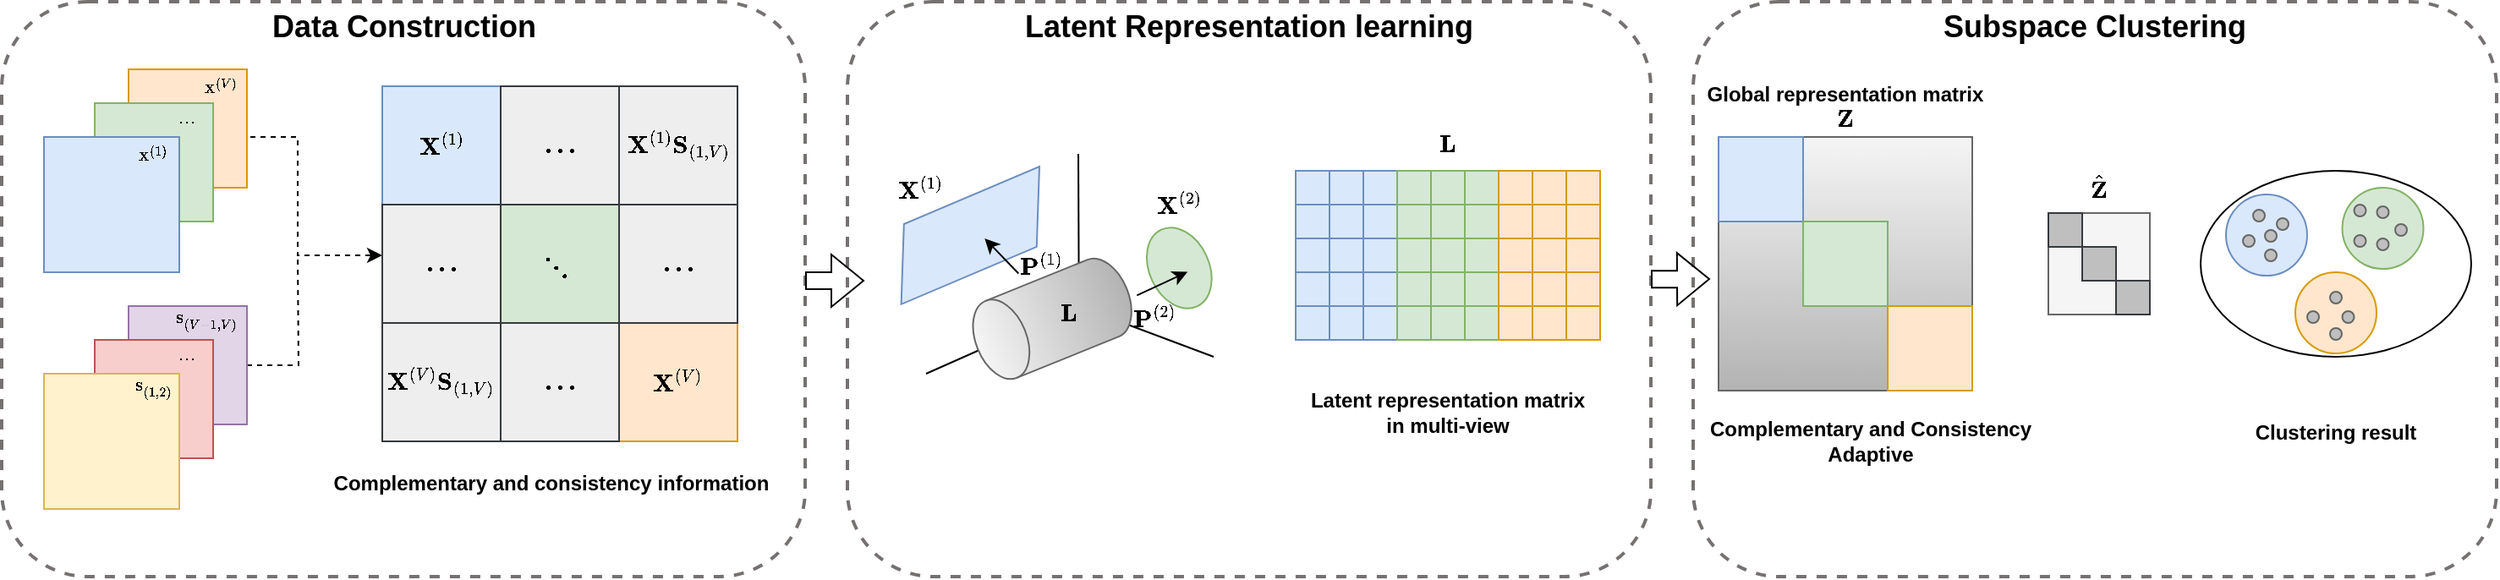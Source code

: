 <mxfile version="21.6.3" type="github">
  <diagram name="Page-1" id="2YBvvXClWsGukQMizWep">
    <mxGraphModel dx="1639" dy="985" grid="1" gridSize="10" guides="1" tooltips="1" connect="1" arrows="1" fold="1" page="1" pageScale="1" pageWidth="1654" pageHeight="1169" math="1" shadow="0">
      <root>
        <mxCell id="0" />
        <mxCell id="1" parent="0" />
        <mxCell id="ysqjjSb5tepzdiBI0oHy-163" value="" style="rounded=1;whiteSpace=wrap;html=1;fillColor=none;dashed=1;strokeColor=#767171;strokeWidth=2;" vertex="1" parent="1">
          <mxGeometry x="1015" y="50" width="475" height="340" as="geometry" />
        </mxCell>
        <mxCell id="ysqjjSb5tepzdiBI0oHy-164" value="" style="whiteSpace=wrap;html=1;aspect=fixed;fillColor=#f5f5f5;gradientColor=#b3b3b3;strokeColor=#666666;" vertex="1" parent="1">
          <mxGeometry x="1030" y="130" width="150" height="150" as="geometry" />
        </mxCell>
        <mxCell id="ysqjjSb5tepzdiBI0oHy-145" value="" style="rounded=1;whiteSpace=wrap;html=1;fillColor=none;dashed=1;strokeColor=#767171;strokeWidth=2;" vertex="1" parent="1">
          <mxGeometry x="515" y="50" width="475" height="340" as="geometry" />
        </mxCell>
        <mxCell id="ysqjjSb5tepzdiBI0oHy-98" value="" style="rounded=0;whiteSpace=wrap;html=1;" vertex="1" parent="1">
          <mxGeometry x="780" y="150" width="180" height="100" as="geometry" />
        </mxCell>
        <mxCell id="ysqjjSb5tepzdiBI0oHy-70" value="" style="rounded=1;whiteSpace=wrap;html=1;fillColor=none;dashed=1;strokeColor=#767171;strokeWidth=2;" vertex="1" parent="1">
          <mxGeometry x="15" y="50" width="475" height="340" as="geometry" />
        </mxCell>
        <mxCell id="ysqjjSb5tepzdiBI0oHy-49" value="" style="rounded=0;whiteSpace=wrap;html=1;" vertex="1" parent="1">
          <mxGeometry x="240" y="100" width="210" height="210" as="geometry" />
        </mxCell>
        <mxCell id="ysqjjSb5tepzdiBI0oHy-73" value="" style="edgeStyle=orthogonalEdgeStyle;rounded=0;orthogonalLoop=1;jettySize=auto;html=1;dashed=1;" edge="1" parent="1">
          <mxGeometry relative="1" as="geometry">
            <mxPoint x="150" y="130.0" as="sourcePoint" />
            <mxPoint x="240" y="200" as="targetPoint" />
            <Array as="points">
              <mxPoint x="190" y="130" />
              <mxPoint x="190" y="200" />
            </Array>
          </mxGeometry>
        </mxCell>
        <mxCell id="ysqjjSb5tepzdiBI0oHy-38" value="" style="rounded=0;whiteSpace=wrap;html=1;fillColor=#ffe6cc;strokeColor=#d79b00;" vertex="1" parent="1">
          <mxGeometry x="90" y="90" width="70" height="70" as="geometry" />
        </mxCell>
        <mxCell id="ysqjjSb5tepzdiBI0oHy-37" value="" style="rounded=0;whiteSpace=wrap;html=1;fillColor=#d5e8d4;strokeColor=#82b366;" vertex="1" parent="1">
          <mxGeometry x="70" y="110" width="70" height="70" as="geometry" />
        </mxCell>
        <mxCell id="ysqjjSb5tepzdiBI0oHy-35" value="" style="rounded=0;whiteSpace=wrap;html=1;fontSize=11;verticalAlign=top;align=right;fillColor=#dae8fc;strokeColor=#6c8ebf;" vertex="1" parent="1">
          <mxGeometry x="40" y="130" width="80" height="80" as="geometry" />
        </mxCell>
        <mxCell id="ysqjjSb5tepzdiBI0oHy-39" value="&lt;font style=&quot;font-size: 6px;&quot;&gt;$$\mathbf{X}^{(V)}$$&lt;/font&gt;" style="text;html=1;strokeColor=none;fillColor=none;align=center;verticalAlign=middle;whiteSpace=wrap;rounded=0;fontSize=9;" vertex="1" parent="1">
          <mxGeometry x="135" y="90" width="20" height="20" as="geometry" />
        </mxCell>
        <mxCell id="ysqjjSb5tepzdiBI0oHy-40" value="&lt;font style=&quot;font-size: 6px;&quot;&gt;$$\mathbf{...}$$&lt;/font&gt;" style="text;html=1;strokeColor=none;fillColor=none;align=center;verticalAlign=middle;whiteSpace=wrap;rounded=0;fontSize=9;" vertex="1" parent="1">
          <mxGeometry x="115" y="110" width="20" height="20" as="geometry" />
        </mxCell>
        <mxCell id="ysqjjSb5tepzdiBI0oHy-41" value="&lt;font style=&quot;font-size: 6px;&quot;&gt;$$\mathbf{X}^{(1)}$$&lt;/font&gt;" style="text;html=1;strokeColor=none;fillColor=none;align=center;verticalAlign=middle;whiteSpace=wrap;rounded=0;fontSize=9;" vertex="1" parent="1">
          <mxGeometry x="95" y="130" width="20" height="20" as="geometry" />
        </mxCell>
        <mxCell id="ysqjjSb5tepzdiBI0oHy-75" style="edgeStyle=orthogonalEdgeStyle;rounded=0;orthogonalLoop=1;jettySize=auto;html=1;dashed=1;endArrow=none;endFill=0;" edge="1" parent="1" source="ysqjjSb5tepzdiBI0oHy-43">
          <mxGeometry relative="1" as="geometry">
            <mxPoint x="190" y="200.0" as="targetPoint" />
          </mxGeometry>
        </mxCell>
        <mxCell id="ysqjjSb5tepzdiBI0oHy-43" value="" style="rounded=0;whiteSpace=wrap;html=1;fillColor=#e1d5e7;strokeColor=#9673a6;" vertex="1" parent="1">
          <mxGeometry x="90" y="230" width="70" height="70" as="geometry" />
        </mxCell>
        <mxCell id="ysqjjSb5tepzdiBI0oHy-44" value="" style="rounded=0;whiteSpace=wrap;html=1;fillColor=#f8cecc;strokeColor=#b85450;" vertex="1" parent="1">
          <mxGeometry x="70" y="250" width="70" height="70" as="geometry" />
        </mxCell>
        <mxCell id="ysqjjSb5tepzdiBI0oHy-45" value="" style="rounded=0;whiteSpace=wrap;html=1;fontSize=11;verticalAlign=top;align=right;fillColor=#fff2cc;strokeColor=#d6b656;" vertex="1" parent="1">
          <mxGeometry x="40" y="270" width="80" height="80" as="geometry" />
        </mxCell>
        <mxCell id="ysqjjSb5tepzdiBI0oHy-46" value="&lt;font style=&quot;font-size: 6px;&quot;&gt;$$\mathbf{S}_{(V-1,V)}$$&lt;/font&gt;" style="text;html=1;strokeColor=none;fillColor=none;align=center;verticalAlign=middle;whiteSpace=wrap;rounded=0;fontSize=9;" vertex="1" parent="1">
          <mxGeometry x="126" y="230" width="20" height="20" as="geometry" />
        </mxCell>
        <mxCell id="ysqjjSb5tepzdiBI0oHy-47" value="&lt;font style=&quot;font-size: 6px;&quot;&gt;$$\mathbf{...}$$&lt;/font&gt;" style="text;html=1;strokeColor=none;fillColor=none;align=center;verticalAlign=middle;whiteSpace=wrap;rounded=0;fontSize=9;" vertex="1" parent="1">
          <mxGeometry x="115" y="250" width="20" height="20" as="geometry" />
        </mxCell>
        <mxCell id="ysqjjSb5tepzdiBI0oHy-48" value="&lt;font style=&quot;font-size: 6px;&quot;&gt;$$\mathbf{S}_{(1,2)}$$&lt;/font&gt;" style="text;html=1;strokeColor=none;fillColor=none;align=center;verticalAlign=middle;whiteSpace=wrap;rounded=0;fontSize=9;" vertex="1" parent="1">
          <mxGeometry x="95" y="270" width="20" height="20" as="geometry" />
        </mxCell>
        <mxCell id="ysqjjSb5tepzdiBI0oHy-50" value="$$\mathbf{X}^{(1)}$$" style="rounded=0;whiteSpace=wrap;html=1;fillColor=#dae8fc;strokeColor=#6c8ebf;" vertex="1" parent="1">
          <mxGeometry x="240" y="100" width="70" height="70" as="geometry" />
        </mxCell>
        <mxCell id="ysqjjSb5tepzdiBI0oHy-51" value="" style="rounded=0;whiteSpace=wrap;html=1;fillColor=#d5e8d4;strokeColor=#82b366;" vertex="1" parent="1">
          <mxGeometry x="310" y="170" width="70" height="70" as="geometry" />
        </mxCell>
        <mxCell id="ysqjjSb5tepzdiBI0oHy-52" value="$$\mathbf{X}^{(V)}$$" style="rounded=0;whiteSpace=wrap;html=1;fillColor=#ffe6cc;strokeColor=#d79b00;" vertex="1" parent="1">
          <mxGeometry x="380" y="240" width="70" height="70" as="geometry" />
        </mxCell>
        <mxCell id="ysqjjSb5tepzdiBI0oHy-54" value="$$\mathbf{...}$$" style="rounded=0;whiteSpace=wrap;html=1;fillColor=#eeeeee;strokeColor=#36393d;" vertex="1" parent="1">
          <mxGeometry x="240" y="170" width="70" height="70" as="geometry" />
        </mxCell>
        <mxCell id="ysqjjSb5tepzdiBI0oHy-55" value="$$\mathbf{X}^{(V)}\mathbf{S}_{(1,V)}$$" style="rounded=0;whiteSpace=wrap;html=1;fillColor=#eeeeee;strokeColor=#36393d;" vertex="1" parent="1">
          <mxGeometry x="240" y="240" width="70" height="70" as="geometry" />
        </mxCell>
        <mxCell id="ysqjjSb5tepzdiBI0oHy-56" value="$$\mathbf{...}$$" style="rounded=0;whiteSpace=wrap;html=1;fillColor=#eeeeee;strokeColor=#36393d;" vertex="1" parent="1">
          <mxGeometry x="380" y="170" width="70" height="70" as="geometry" />
        </mxCell>
        <mxCell id="ysqjjSb5tepzdiBI0oHy-57" value="$$\mathbf{...}$$" style="rounded=0;whiteSpace=wrap;html=1;fillColor=#eeeeee;strokeColor=#36393d;" vertex="1" parent="1">
          <mxGeometry x="310" y="100" width="70" height="70" as="geometry" />
        </mxCell>
        <mxCell id="ysqjjSb5tepzdiBI0oHy-58" value="$$\mathbf{X}^{(1)}\mathbf{S}_{(1,V)}$$" style="rounded=0;whiteSpace=wrap;html=1;align=center;fillColor=#eeeeee;strokeColor=#36393d;" vertex="1" parent="1">
          <mxGeometry x="380" y="100" width="70" height="70" as="geometry" />
        </mxCell>
        <mxCell id="ysqjjSb5tepzdiBI0oHy-67" value="&lt;font style=&quot;font-size: 12px;&quot;&gt;$$\mathbf{...}$$&lt;/font&gt;" style="text;html=1;strokeColor=none;fillColor=none;align=center;verticalAlign=middle;whiteSpace=wrap;rounded=0;rotation=45;" vertex="1" parent="1">
          <mxGeometry x="315" y="190" width="60" height="30" as="geometry" />
        </mxCell>
        <mxCell id="ysqjjSb5tepzdiBI0oHy-69" value="$$\mathbf{...}$$" style="rounded=0;whiteSpace=wrap;html=1;fillColor=#eeeeee;strokeColor=#36393d;" vertex="1" parent="1">
          <mxGeometry x="310" y="240" width="70" height="70" as="geometry" />
        </mxCell>
        <mxCell id="ysqjjSb5tepzdiBI0oHy-71" value="&lt;b&gt;&lt;font style=&quot;font-size: 18px;&quot;&gt;Data Construction&lt;/font&gt;&lt;/b&gt;" style="text;html=1;strokeColor=none;fillColor=none;align=center;verticalAlign=middle;whiteSpace=wrap;rounded=0;" vertex="1" parent="1">
          <mxGeometry x="147.5" y="50" width="210" height="30" as="geometry" />
        </mxCell>
        <mxCell id="ysqjjSb5tepzdiBI0oHy-99" value="" style="whiteSpace=wrap;html=1;aspect=fixed;fillColor=#dae8fc;strokeColor=#6c8ebf;" vertex="1" parent="1">
          <mxGeometry x="780" y="150" width="20" height="20" as="geometry" />
        </mxCell>
        <mxCell id="ysqjjSb5tepzdiBI0oHy-100" value="" style="whiteSpace=wrap;html=1;aspect=fixed;fillColor=#dae8fc;strokeColor=#6c8ebf;" vertex="1" parent="1">
          <mxGeometry x="780" y="170" width="20" height="20" as="geometry" />
        </mxCell>
        <mxCell id="ysqjjSb5tepzdiBI0oHy-101" value="" style="whiteSpace=wrap;html=1;aspect=fixed;fillColor=#dae8fc;strokeColor=#6c8ebf;" vertex="1" parent="1">
          <mxGeometry x="780" y="190" width="20" height="20" as="geometry" />
        </mxCell>
        <mxCell id="ysqjjSb5tepzdiBI0oHy-102" value="" style="whiteSpace=wrap;html=1;aspect=fixed;fillColor=#dae8fc;strokeColor=#6c8ebf;" vertex="1" parent="1">
          <mxGeometry x="780" y="210" width="20" height="20" as="geometry" />
        </mxCell>
        <mxCell id="ysqjjSb5tepzdiBI0oHy-103" value="" style="whiteSpace=wrap;html=1;aspect=fixed;fillColor=#dae8fc;strokeColor=#6c8ebf;" vertex="1" parent="1">
          <mxGeometry x="780" y="230" width="20" height="20" as="geometry" />
        </mxCell>
        <mxCell id="ysqjjSb5tepzdiBI0oHy-104" value="" style="whiteSpace=wrap;html=1;aspect=fixed;fillColor=#dae8fc;strokeColor=#6c8ebf;" vertex="1" parent="1">
          <mxGeometry x="800" y="150" width="20" height="20" as="geometry" />
        </mxCell>
        <mxCell id="ysqjjSb5tepzdiBI0oHy-105" value="" style="whiteSpace=wrap;html=1;aspect=fixed;fillColor=#dae8fc;strokeColor=#6c8ebf;" vertex="1" parent="1">
          <mxGeometry x="800" y="170" width="20" height="20" as="geometry" />
        </mxCell>
        <mxCell id="ysqjjSb5tepzdiBI0oHy-106" value="" style="whiteSpace=wrap;html=1;aspect=fixed;fillColor=#dae8fc;strokeColor=#6c8ebf;" vertex="1" parent="1">
          <mxGeometry x="800" y="190" width="20" height="20" as="geometry" />
        </mxCell>
        <mxCell id="ysqjjSb5tepzdiBI0oHy-107" value="" style="whiteSpace=wrap;html=1;aspect=fixed;fillColor=#dae8fc;strokeColor=#6c8ebf;" vertex="1" parent="1">
          <mxGeometry x="800" y="210" width="20" height="20" as="geometry" />
        </mxCell>
        <mxCell id="ysqjjSb5tepzdiBI0oHy-108" value="" style="whiteSpace=wrap;html=1;aspect=fixed;fillColor=#dae8fc;strokeColor=#6c8ebf;" vertex="1" parent="1">
          <mxGeometry x="800" y="230" width="20" height="20" as="geometry" />
        </mxCell>
        <mxCell id="ysqjjSb5tepzdiBI0oHy-109" value="" style="whiteSpace=wrap;html=1;aspect=fixed;fillColor=#dae8fc;strokeColor=#6c8ebf;" vertex="1" parent="1">
          <mxGeometry x="820" y="150" width="20" height="20" as="geometry" />
        </mxCell>
        <mxCell id="ysqjjSb5tepzdiBI0oHy-110" value="" style="whiteSpace=wrap;html=1;aspect=fixed;fillColor=#dae8fc;strokeColor=#6c8ebf;" vertex="1" parent="1">
          <mxGeometry x="820" y="170" width="20" height="20" as="geometry" />
        </mxCell>
        <mxCell id="ysqjjSb5tepzdiBI0oHy-111" value="" style="whiteSpace=wrap;html=1;aspect=fixed;fillColor=#dae8fc;strokeColor=#6c8ebf;" vertex="1" parent="1">
          <mxGeometry x="820" y="190" width="20" height="20" as="geometry" />
        </mxCell>
        <mxCell id="ysqjjSb5tepzdiBI0oHy-112" value="" style="whiteSpace=wrap;html=1;aspect=fixed;fillColor=#dae8fc;strokeColor=#6c8ebf;" vertex="1" parent="1">
          <mxGeometry x="820" y="210" width="20" height="20" as="geometry" />
        </mxCell>
        <mxCell id="ysqjjSb5tepzdiBI0oHy-113" value="" style="whiteSpace=wrap;html=1;aspect=fixed;fillColor=#dae8fc;strokeColor=#6c8ebf;" vertex="1" parent="1">
          <mxGeometry x="820" y="230" width="20" height="20" as="geometry" />
        </mxCell>
        <mxCell id="ysqjjSb5tepzdiBI0oHy-114" value="" style="whiteSpace=wrap;html=1;aspect=fixed;fillColor=#d5e8d4;strokeColor=#82b366;" vertex="1" parent="1">
          <mxGeometry x="840" y="150" width="20" height="20" as="geometry" />
        </mxCell>
        <mxCell id="ysqjjSb5tepzdiBI0oHy-115" value="" style="whiteSpace=wrap;html=1;aspect=fixed;fillColor=#d5e8d4;strokeColor=#82b366;" vertex="1" parent="1">
          <mxGeometry x="840" y="170" width="20" height="20" as="geometry" />
        </mxCell>
        <mxCell id="ysqjjSb5tepzdiBI0oHy-116" value="" style="whiteSpace=wrap;html=1;aspect=fixed;fillColor=#d5e8d4;strokeColor=#82b366;" vertex="1" parent="1">
          <mxGeometry x="840" y="190" width="20" height="20" as="geometry" />
        </mxCell>
        <mxCell id="ysqjjSb5tepzdiBI0oHy-117" value="" style="whiteSpace=wrap;html=1;aspect=fixed;fillColor=#d5e8d4;strokeColor=#82b366;" vertex="1" parent="1">
          <mxGeometry x="840" y="210" width="20" height="20" as="geometry" />
        </mxCell>
        <mxCell id="ysqjjSb5tepzdiBI0oHy-118" value="" style="whiteSpace=wrap;html=1;aspect=fixed;fillColor=#d5e8d4;strokeColor=#82b366;" vertex="1" parent="1">
          <mxGeometry x="840" y="230" width="20" height="20" as="geometry" />
        </mxCell>
        <mxCell id="ysqjjSb5tepzdiBI0oHy-120" value="" style="whiteSpace=wrap;html=1;aspect=fixed;fillColor=#d5e8d4;strokeColor=#82b366;" vertex="1" parent="1">
          <mxGeometry x="860" y="150" width="20" height="20" as="geometry" />
        </mxCell>
        <mxCell id="ysqjjSb5tepzdiBI0oHy-121" value="" style="whiteSpace=wrap;html=1;aspect=fixed;fillColor=#d5e8d4;strokeColor=#82b366;" vertex="1" parent="1">
          <mxGeometry x="860" y="170" width="20" height="20" as="geometry" />
        </mxCell>
        <mxCell id="ysqjjSb5tepzdiBI0oHy-122" value="" style="whiteSpace=wrap;html=1;aspect=fixed;fillColor=#d5e8d4;strokeColor=#82b366;" vertex="1" parent="1">
          <mxGeometry x="860" y="190" width="20" height="20" as="geometry" />
        </mxCell>
        <mxCell id="ysqjjSb5tepzdiBI0oHy-123" value="" style="whiteSpace=wrap;html=1;aspect=fixed;fillColor=#d5e8d4;strokeColor=#82b366;" vertex="1" parent="1">
          <mxGeometry x="860" y="210" width="20" height="20" as="geometry" />
        </mxCell>
        <mxCell id="ysqjjSb5tepzdiBI0oHy-124" value="" style="whiteSpace=wrap;html=1;aspect=fixed;fillColor=#d5e8d4;strokeColor=#82b366;" vertex="1" parent="1">
          <mxGeometry x="860" y="230" width="20" height="20" as="geometry" />
        </mxCell>
        <mxCell id="ysqjjSb5tepzdiBI0oHy-125" value="" style="whiteSpace=wrap;html=1;aspect=fixed;fillColor=#d5e8d4;strokeColor=#82b366;" vertex="1" parent="1">
          <mxGeometry x="880" y="150" width="20" height="20" as="geometry" />
        </mxCell>
        <mxCell id="ysqjjSb5tepzdiBI0oHy-126" value="" style="whiteSpace=wrap;html=1;aspect=fixed;fillColor=#d5e8d4;strokeColor=#82b366;" vertex="1" parent="1">
          <mxGeometry x="880" y="170" width="20" height="20" as="geometry" />
        </mxCell>
        <mxCell id="ysqjjSb5tepzdiBI0oHy-127" value="" style="whiteSpace=wrap;html=1;aspect=fixed;fillColor=#d5e8d4;strokeColor=#82b366;" vertex="1" parent="1">
          <mxGeometry x="880" y="190" width="20" height="20" as="geometry" />
        </mxCell>
        <mxCell id="ysqjjSb5tepzdiBI0oHy-128" value="" style="whiteSpace=wrap;html=1;aspect=fixed;fillColor=#d5e8d4;strokeColor=#82b366;" vertex="1" parent="1">
          <mxGeometry x="880" y="210" width="20" height="20" as="geometry" />
        </mxCell>
        <mxCell id="ysqjjSb5tepzdiBI0oHy-129" value="" style="whiteSpace=wrap;html=1;aspect=fixed;fillColor=#d5e8d4;strokeColor=#82b366;" vertex="1" parent="1">
          <mxGeometry x="880" y="230" width="20" height="20" as="geometry" />
        </mxCell>
        <mxCell id="ysqjjSb5tepzdiBI0oHy-130" value="" style="whiteSpace=wrap;html=1;aspect=fixed;fillColor=#ffe6cc;strokeColor=#d79b00;" vertex="1" parent="1">
          <mxGeometry x="900" y="150" width="20" height="20" as="geometry" />
        </mxCell>
        <mxCell id="ysqjjSb5tepzdiBI0oHy-131" value="" style="whiteSpace=wrap;html=1;aspect=fixed;fillColor=#ffe6cc;strokeColor=#d79b00;" vertex="1" parent="1">
          <mxGeometry x="900" y="170" width="20" height="20" as="geometry" />
        </mxCell>
        <mxCell id="ysqjjSb5tepzdiBI0oHy-132" value="" style="whiteSpace=wrap;html=1;aspect=fixed;fillColor=#ffe6cc;strokeColor=#d79b00;" vertex="1" parent="1">
          <mxGeometry x="900" y="190" width="20" height="20" as="geometry" />
        </mxCell>
        <mxCell id="ysqjjSb5tepzdiBI0oHy-133" value="" style="whiteSpace=wrap;html=1;aspect=fixed;fillColor=#ffe6cc;strokeColor=#d79b00;" vertex="1" parent="1">
          <mxGeometry x="900" y="210" width="20" height="20" as="geometry" />
        </mxCell>
        <mxCell id="ysqjjSb5tepzdiBI0oHy-134" value="" style="whiteSpace=wrap;html=1;aspect=fixed;fillColor=#ffe6cc;strokeColor=#d79b00;" vertex="1" parent="1">
          <mxGeometry x="900" y="230" width="20" height="20" as="geometry" />
        </mxCell>
        <mxCell id="ysqjjSb5tepzdiBI0oHy-135" value="" style="whiteSpace=wrap;html=1;aspect=fixed;fillColor=#ffe6cc;strokeColor=#d79b00;" vertex="1" parent="1">
          <mxGeometry x="920" y="150" width="20" height="20" as="geometry" />
        </mxCell>
        <mxCell id="ysqjjSb5tepzdiBI0oHy-136" value="" style="whiteSpace=wrap;html=1;aspect=fixed;fillColor=#ffe6cc;strokeColor=#d79b00;" vertex="1" parent="1">
          <mxGeometry x="920" y="170" width="20" height="20" as="geometry" />
        </mxCell>
        <mxCell id="ysqjjSb5tepzdiBI0oHy-137" value="" style="whiteSpace=wrap;html=1;aspect=fixed;fillColor=#ffe6cc;strokeColor=#d79b00;" vertex="1" parent="1">
          <mxGeometry x="920" y="190" width="20" height="20" as="geometry" />
        </mxCell>
        <mxCell id="ysqjjSb5tepzdiBI0oHy-138" value="" style="whiteSpace=wrap;html=1;aspect=fixed;fillColor=#ffe6cc;strokeColor=#d79b00;" vertex="1" parent="1">
          <mxGeometry x="920" y="210" width="20" height="20" as="geometry" />
        </mxCell>
        <mxCell id="ysqjjSb5tepzdiBI0oHy-139" value="" style="whiteSpace=wrap;html=1;aspect=fixed;fillColor=#ffe6cc;strokeColor=#d79b00;" vertex="1" parent="1">
          <mxGeometry x="920" y="230" width="20" height="20" as="geometry" />
        </mxCell>
        <mxCell id="ysqjjSb5tepzdiBI0oHy-140" value="" style="whiteSpace=wrap;html=1;aspect=fixed;fillColor=#ffe6cc;strokeColor=#d79b00;" vertex="1" parent="1">
          <mxGeometry x="940" y="150" width="20" height="20" as="geometry" />
        </mxCell>
        <mxCell id="ysqjjSb5tepzdiBI0oHy-141" value="" style="whiteSpace=wrap;html=1;aspect=fixed;fillColor=#ffe6cc;strokeColor=#d79b00;" vertex="1" parent="1">
          <mxGeometry x="940" y="170" width="20" height="20" as="geometry" />
        </mxCell>
        <mxCell id="ysqjjSb5tepzdiBI0oHy-142" value="" style="whiteSpace=wrap;html=1;aspect=fixed;fillColor=#ffe6cc;strokeColor=#d79b00;" vertex="1" parent="1">
          <mxGeometry x="940" y="190" width="20" height="20" as="geometry" />
        </mxCell>
        <mxCell id="ysqjjSb5tepzdiBI0oHy-143" value="" style="whiteSpace=wrap;html=1;aspect=fixed;fillColor=#ffe6cc;strokeColor=#d79b00;" vertex="1" parent="1">
          <mxGeometry x="940" y="210" width="20" height="20" as="geometry" />
        </mxCell>
        <mxCell id="ysqjjSb5tepzdiBI0oHy-144" value="" style="whiteSpace=wrap;html=1;aspect=fixed;fillColor=#ffe6cc;strokeColor=#d79b00;" vertex="1" parent="1">
          <mxGeometry x="940" y="230" width="20" height="20" as="geometry" />
        </mxCell>
        <mxCell id="ysqjjSb5tepzdiBI0oHy-160" value="" style="group" vertex="1" connectable="0" parent="1">
          <mxGeometry x="530.002" y="140" width="207.71" height="138.065" as="geometry" />
        </mxCell>
        <mxCell id="ysqjjSb5tepzdiBI0oHy-77" value="" style="endArrow=none;html=1;rounded=0;" edge="1" parent="ysqjjSb5tepzdiBI0oHy-160">
          <mxGeometry width="50" height="50" relative="1" as="geometry">
            <mxPoint x="121.868" y="90" as="sourcePoint" />
            <mxPoint x="121.508" as="targetPoint" />
          </mxGeometry>
        </mxCell>
        <mxCell id="ysqjjSb5tepzdiBI0oHy-79" value="" style="endArrow=none;html=1;rounded=0;" edge="1" parent="ysqjjSb5tepzdiBI0oHy-160">
          <mxGeometry width="50" height="50" relative="1" as="geometry">
            <mxPoint x="201.508" y="120" as="sourcePoint" />
            <mxPoint x="121.508" y="90" as="targetPoint" />
          </mxGeometry>
        </mxCell>
        <mxCell id="ysqjjSb5tepzdiBI0oHy-147" value="" style="endArrow=none;html=1;rounded=0;" edge="1" parent="ysqjjSb5tepzdiBI0oHy-160">
          <mxGeometry width="50" height="50" relative="1" as="geometry">
            <mxPoint x="31.508" y="130" as="sourcePoint" />
            <mxPoint x="121.508" y="90" as="targetPoint" />
          </mxGeometry>
        </mxCell>
        <mxCell id="ysqjjSb5tepzdiBI0oHy-80" value="" style="shape=cylinder3;whiteSpace=wrap;html=1;boundedLbl=1;backgroundOutline=1;size=15;rotation=248;container=0;fillColor=#f5f5f5;strokeColor=#666666;gradientColor=#b3b3b3;" vertex="1" parent="ysqjjSb5tepzdiBI0oHy-160">
          <mxGeometry x="81.508" y="50" width="49.12" height="95" as="geometry" />
        </mxCell>
        <mxCell id="ysqjjSb5tepzdiBI0oHy-82" value="" style="ellipse;whiteSpace=wrap;html=1;rotation=65;container=0;fillColor=#d5e8d4;strokeColor=#82b366;" vertex="1" parent="ysqjjSb5tepzdiBI0oHy-160">
          <mxGeometry x="156.148" y="49.85" width="50" height="35.3" as="geometry" />
        </mxCell>
        <mxCell id="ysqjjSb5tepzdiBI0oHy-83" value="" style="shape=parallelogram;perimeter=parallelogramPerimeter;whiteSpace=wrap;html=1;fixedSize=1;rotation=337;size=20;container=0;fillColor=#dae8fc;strokeColor=#6c8ebf;" vertex="1" parent="ysqjjSb5tepzdiBI0oHy-160">
          <mxGeometry x="4.148" y="26.72" width="107" height="43" as="geometry" />
        </mxCell>
        <mxCell id="ysqjjSb5tepzdiBI0oHy-85" value="" style="endArrow=classic;html=1;rounded=0;" edge="1" parent="ysqjjSb5tepzdiBI0oHy-160">
          <mxGeometry width="50" height="50" relative="1" as="geometry">
            <mxPoint x="86.148" y="70.72" as="sourcePoint" />
            <mxPoint x="66.148" y="50" as="targetPoint" />
          </mxGeometry>
        </mxCell>
        <mxCell id="ysqjjSb5tepzdiBI0oHy-87" value="" style="endArrow=classic;html=1;rounded=0;" edge="1" parent="ysqjjSb5tepzdiBI0oHy-160">
          <mxGeometry width="50" height="50" relative="1" as="geometry">
            <mxPoint x="156.148" y="83.72" as="sourcePoint" />
            <mxPoint x="186.148" y="69.72" as="targetPoint" />
          </mxGeometry>
        </mxCell>
        <mxCell id="ysqjjSb5tepzdiBI0oHy-96" value="$$\mathbf{P}^{(2)}$$" style="text;html=1;strokeColor=none;fillColor=none;align=center;verticalAlign=middle;whiteSpace=wrap;rounded=0;" vertex="1" parent="ysqjjSb5tepzdiBI0oHy-160">
          <mxGeometry x="156" y="87" width="22.32" height="20" as="geometry" />
        </mxCell>
        <mxCell id="ysqjjSb5tepzdiBI0oHy-91" value="$$\mathbf{X}^{(2)}$$" style="text;html=1;strokeColor=none;fillColor=none;align=center;verticalAlign=middle;whiteSpace=wrap;rounded=0;" vertex="1" parent="ysqjjSb5tepzdiBI0oHy-160">
          <mxGeometry x="168.828" y="20" width="24.64" height="20" as="geometry" />
        </mxCell>
        <mxCell id="ysqjjSb5tepzdiBI0oHy-95" value="$$\mathbf{P}^{(1)}$$" style="text;html=1;strokeColor=none;fillColor=none;align=center;verticalAlign=middle;whiteSpace=wrap;rounded=0;" vertex="1" parent="ysqjjSb5tepzdiBI0oHy-160">
          <mxGeometry x="88.828" y="56" width="22.32" height="20" as="geometry" />
        </mxCell>
        <mxCell id="ysqjjSb5tepzdiBI0oHy-90" value="$$\mathbf{X}^{(1)}$$" style="text;html=1;strokeColor=none;fillColor=none;align=center;verticalAlign=middle;whiteSpace=wrap;rounded=0;" vertex="1" parent="ysqjjSb5tepzdiBI0oHy-160">
          <mxGeometry x="16.148" y="10.72" width="24.64" height="20" as="geometry" />
        </mxCell>
        <mxCell id="ysqjjSb5tepzdiBI0oHy-88" value="$$\mathbf{L}$$" style="text;html=1;strokeColor=none;fillColor=none;align=center;verticalAlign=middle;whiteSpace=wrap;rounded=0;" vertex="1" parent="ysqjjSb5tepzdiBI0oHy-160">
          <mxGeometry x="96.148" y="85.15" width="40" height="20" as="geometry" />
        </mxCell>
        <mxCell id="ysqjjSb5tepzdiBI0oHy-161" value="&lt;b&gt;&lt;font style=&quot;font-size: 18px;&quot;&gt;Latent Representation learning&lt;/font&gt;&lt;/b&gt;" style="text;html=1;strokeColor=none;fillColor=none;align=center;verticalAlign=middle;whiteSpace=wrap;rounded=0;" vertex="1" parent="1">
          <mxGeometry x="606.25" y="50" width="292.5" height="30" as="geometry" />
        </mxCell>
        <mxCell id="ysqjjSb5tepzdiBI0oHy-165" value="&lt;b&gt;&lt;font style=&quot;font-size: 18px;&quot;&gt;Subspace Clustering&lt;/font&gt;&lt;/b&gt;" style="text;html=1;strokeColor=none;fillColor=none;align=center;verticalAlign=middle;whiteSpace=wrap;rounded=0;" vertex="1" parent="1">
          <mxGeometry x="1106.25" y="50" width="292.5" height="30" as="geometry" />
        </mxCell>
        <mxCell id="ysqjjSb5tepzdiBI0oHy-167" value="" style="whiteSpace=wrap;html=1;aspect=fixed;fillColor=#dae8fc;strokeColor=#6c8ebf;" vertex="1" parent="1">
          <mxGeometry x="1030" y="130" width="50" height="50" as="geometry" />
        </mxCell>
        <mxCell id="ysqjjSb5tepzdiBI0oHy-168" value="" style="whiteSpace=wrap;html=1;aspect=fixed;fillColor=#d5e8d4;strokeColor=#82b366;" vertex="1" parent="1">
          <mxGeometry x="1080" y="180" width="50" height="50" as="geometry" />
        </mxCell>
        <mxCell id="ysqjjSb5tepzdiBI0oHy-169" value="" style="whiteSpace=wrap;html=1;aspect=fixed;fillColor=#ffe6cc;strokeColor=#d79b00;" vertex="1" parent="1">
          <mxGeometry x="1130" y="230" width="50" height="50" as="geometry" />
        </mxCell>
        <mxCell id="ysqjjSb5tepzdiBI0oHy-170" value="" style="whiteSpace=wrap;html=1;aspect=fixed;fillColor=#f5f5f5;strokeColor=#666666;fontColor=#333333;" vertex="1" parent="1">
          <mxGeometry x="1225" y="175" width="60" height="60" as="geometry" />
        </mxCell>
        <mxCell id="ysqjjSb5tepzdiBI0oHy-171" value="" style="ellipse;whiteSpace=wrap;html=1;" vertex="1" parent="1">
          <mxGeometry x="1315" y="150" width="160" height="110" as="geometry" />
        </mxCell>
        <mxCell id="ysqjjSb5tepzdiBI0oHy-172" value="$$\mathbf{Z}$$" style="text;html=1;strokeColor=none;fillColor=none;align=center;verticalAlign=middle;whiteSpace=wrap;rounded=0;" vertex="1" parent="1">
          <mxGeometry x="1090" y="110" width="30" height="20" as="geometry" />
        </mxCell>
        <mxCell id="ysqjjSb5tepzdiBI0oHy-174" value="&lt;span style=&quot;color: rgb(0, 0, 0); font-family: Helvetica; font-size: 12px; font-style: normal; font-variant-ligatures: normal; font-variant-caps: normal; font-weight: 400; letter-spacing: normal; orphans: 2; text-indent: 0px; text-transform: none; widows: 2; word-spacing: 0px; -webkit-text-stroke-width: 0px; background-color: rgb(251, 251, 251); text-decoration-thickness: initial; text-decoration-style: initial; text-decoration-color: initial; float: none; display: inline !important;&quot;&gt;$$\hat{\mathbf{Z}}$$&lt;/span&gt;" style="text;whiteSpace=wrap;html=1;align=center;verticalAlign=middle;" vertex="1" parent="1">
          <mxGeometry x="1240" y="145" width="30" height="30" as="geometry" />
        </mxCell>
        <mxCell id="ysqjjSb5tepzdiBI0oHy-175" value="&lt;b&gt;Global representation matrix&lt;/b&gt;" style="text;html=1;strokeColor=none;fillColor=none;align=center;verticalAlign=middle;whiteSpace=wrap;rounded=0;" vertex="1" parent="1">
          <mxGeometry x="1020" y="90" width="170" height="30" as="geometry" />
        </mxCell>
        <mxCell id="ysqjjSb5tepzdiBI0oHy-177" value="" style="whiteSpace=wrap;html=1;aspect=fixed;fillColor=#bfbfbf;strokeColor=#36393d;" vertex="1" parent="1">
          <mxGeometry x="1225" y="175" width="20" height="20" as="geometry" />
        </mxCell>
        <mxCell id="ysqjjSb5tepzdiBI0oHy-179" value="" style="whiteSpace=wrap;html=1;aspect=fixed;fillColor=#bfbfbf;strokeColor=#36393d;" vertex="1" parent="1">
          <mxGeometry x="1245" y="195" width="20" height="20" as="geometry" />
        </mxCell>
        <mxCell id="ysqjjSb5tepzdiBI0oHy-180" value="" style="whiteSpace=wrap;html=1;aspect=fixed;fillColor=#bfbfbf;strokeColor=#36393d;" vertex="1" parent="1">
          <mxGeometry x="1265" y="215" width="20" height="20" as="geometry" />
        </mxCell>
        <mxCell id="ysqjjSb5tepzdiBI0oHy-181" value="$$\mathbf{L}$$" style="text;html=1;strokeColor=none;fillColor=none;align=center;verticalAlign=middle;whiteSpace=wrap;rounded=0;" vertex="1" parent="1">
          <mxGeometry x="840" y="120" width="60" height="30" as="geometry" />
        </mxCell>
        <mxCell id="ysqjjSb5tepzdiBI0oHy-182" value="&lt;b&gt;Latent representation matrix in multi-view&lt;/b&gt;" style="text;html=1;strokeColor=none;fillColor=none;align=center;verticalAlign=middle;whiteSpace=wrap;rounded=0;" vertex="1" parent="1">
          <mxGeometry x="785" y="278.07" width="170" height="30" as="geometry" />
        </mxCell>
        <mxCell id="ysqjjSb5tepzdiBI0oHy-184" value="&lt;b&gt;Complementary and consistency information&lt;/b&gt;" style="text;html=1;strokeColor=none;fillColor=none;align=center;verticalAlign=middle;whiteSpace=wrap;rounded=0;" vertex="1" parent="1">
          <mxGeometry x="200" y="320" width="280" height="30" as="geometry" />
        </mxCell>
        <mxCell id="ysqjjSb5tepzdiBI0oHy-185" value="&lt;b&gt;Complementary and Consistency Adaptive&lt;/b&gt;" style="text;html=1;strokeColor=none;fillColor=none;align=center;verticalAlign=middle;whiteSpace=wrap;rounded=0;" vertex="1" parent="1">
          <mxGeometry x="1020" y="295" width="200" height="30" as="geometry" />
        </mxCell>
        <mxCell id="ysqjjSb5tepzdiBI0oHy-186" value="&lt;b&gt;Clustering result&lt;/b&gt;" style="text;html=1;strokeColor=none;fillColor=none;align=center;verticalAlign=middle;whiteSpace=wrap;rounded=0;" vertex="1" parent="1">
          <mxGeometry x="1330" y="290" width="130" height="30" as="geometry" />
        </mxCell>
        <mxCell id="ysqjjSb5tepzdiBI0oHy-187" value="" style="shape=flexArrow;endArrow=classic;html=1;rounded=0;" edge="1" parent="1">
          <mxGeometry width="50" height="50" relative="1" as="geometry">
            <mxPoint x="490" y="215.0" as="sourcePoint" />
            <mxPoint x="525" y="215.0" as="targetPoint" />
          </mxGeometry>
        </mxCell>
        <mxCell id="ysqjjSb5tepzdiBI0oHy-188" value="" style="shape=flexArrow;endArrow=classic;html=1;rounded=0;" edge="1" parent="1">
          <mxGeometry width="50" height="50" relative="1" as="geometry">
            <mxPoint x="990" y="214.17" as="sourcePoint" />
            <mxPoint x="1025" y="214" as="targetPoint" />
          </mxGeometry>
        </mxCell>
        <mxCell id="ysqjjSb5tepzdiBI0oHy-190" value="" style="ellipse;whiteSpace=wrap;html=1;aspect=fixed;fillColor=#dae8fc;strokeColor=#6c8ebf;" vertex="1" parent="1">
          <mxGeometry x="1330" y="164.03" width="48" height="48" as="geometry" />
        </mxCell>
        <mxCell id="ysqjjSb5tepzdiBI0oHy-191" value="" style="ellipse;whiteSpace=wrap;html=1;aspect=fixed;fillColor=#d5e8d4;strokeColor=#82b366;" vertex="1" parent="1">
          <mxGeometry x="1398.75" y="160" width="48" height="48" as="geometry" />
        </mxCell>
        <mxCell id="ysqjjSb5tepzdiBI0oHy-192" value="" style="ellipse;whiteSpace=wrap;html=1;aspect=fixed;fillColor=#ffe6cc;strokeColor=#d79b00;" vertex="1" parent="1">
          <mxGeometry x="1371" y="210" width="48" height="48" as="geometry" />
        </mxCell>
        <mxCell id="ysqjjSb5tepzdiBI0oHy-198" value="" style="ellipse;whiteSpace=wrap;html=1;aspect=fixed;fillColor=#bfbfbf;strokeColor=#666666;gradientColor=none;" vertex="1" parent="1">
          <mxGeometry x="1360" y="178" width="7" height="7" as="geometry" />
        </mxCell>
        <mxCell id="ysqjjSb5tepzdiBI0oHy-206" value="" style="ellipse;whiteSpace=wrap;html=1;aspect=fixed;fillColor=#bfbfbf;strokeColor=#666666;gradientColor=none;" vertex="1" parent="1">
          <mxGeometry x="1340" y="188" width="7" height="7" as="geometry" />
        </mxCell>
        <mxCell id="ysqjjSb5tepzdiBI0oHy-207" value="" style="ellipse;whiteSpace=wrap;html=1;aspect=fixed;fillColor=#bfbfbf;strokeColor=#666666;gradientColor=none;" vertex="1" parent="1">
          <mxGeometry x="1353" y="196.5" width="7" height="7" as="geometry" />
        </mxCell>
        <mxCell id="ysqjjSb5tepzdiBI0oHy-208" value="" style="ellipse;whiteSpace=wrap;html=1;aspect=fixed;fillColor=#bfbfbf;strokeColor=#666666;gradientColor=none;" vertex="1" parent="1">
          <mxGeometry x="1346" y="173" width="7" height="7" as="geometry" />
        </mxCell>
        <mxCell id="ysqjjSb5tepzdiBI0oHy-209" value="" style="ellipse;whiteSpace=wrap;html=1;aspect=fixed;fillColor=#bfbfbf;strokeColor=#666666;gradientColor=none;" vertex="1" parent="1">
          <mxGeometry x="1353" y="185" width="7" height="7" as="geometry" />
        </mxCell>
        <mxCell id="ysqjjSb5tepzdiBI0oHy-210" value="" style="ellipse;whiteSpace=wrap;html=1;aspect=fixed;fillColor=#bfbfbf;strokeColor=#666666;gradientColor=none;" vertex="1" parent="1">
          <mxGeometry x="1378" y="233" width="7" height="7" as="geometry" />
        </mxCell>
        <mxCell id="ysqjjSb5tepzdiBI0oHy-211" value="" style="ellipse;whiteSpace=wrap;html=1;aspect=fixed;fillColor=#bfbfbf;strokeColor=#666666;gradientColor=none;" vertex="1" parent="1">
          <mxGeometry x="1391.5" y="243" width="7" height="7" as="geometry" />
        </mxCell>
        <mxCell id="ysqjjSb5tepzdiBI0oHy-212" value="" style="ellipse;whiteSpace=wrap;html=1;aspect=fixed;fillColor=#bfbfbf;strokeColor=#666666;gradientColor=none;" vertex="1" parent="1">
          <mxGeometry x="1391.5" y="221.5" width="7" height="7" as="geometry" />
        </mxCell>
        <mxCell id="ysqjjSb5tepzdiBI0oHy-213" value="" style="ellipse;whiteSpace=wrap;html=1;aspect=fixed;fillColor=#bfbfbf;strokeColor=#666666;gradientColor=none;" vertex="1" parent="1">
          <mxGeometry x="1398.75" y="233" width="7" height="7" as="geometry" />
        </mxCell>
        <mxCell id="ysqjjSb5tepzdiBI0oHy-214" value="" style="ellipse;whiteSpace=wrap;html=1;aspect=fixed;fillColor=#bfbfbf;strokeColor=#666666;gradientColor=none;" vertex="1" parent="1">
          <mxGeometry x="1405.75" y="170" width="7" height="7" as="geometry" />
        </mxCell>
        <mxCell id="ysqjjSb5tepzdiBI0oHy-215" value="" style="ellipse;whiteSpace=wrap;html=1;aspect=fixed;fillColor=#bfbfbf;strokeColor=#666666;gradientColor=none;" vertex="1" parent="1">
          <mxGeometry x="1419.25" y="171" width="7" height="7" as="geometry" />
        </mxCell>
        <mxCell id="ysqjjSb5tepzdiBI0oHy-216" value="" style="ellipse;whiteSpace=wrap;html=1;aspect=fixed;fillColor=#bfbfbf;strokeColor=#666666;gradientColor=none;" vertex="1" parent="1">
          <mxGeometry x="1405.75" y="188" width="7" height="7" as="geometry" />
        </mxCell>
        <mxCell id="ysqjjSb5tepzdiBI0oHy-217" value="" style="ellipse;whiteSpace=wrap;html=1;aspect=fixed;fillColor=#bfbfbf;strokeColor=#666666;gradientColor=none;" vertex="1" parent="1">
          <mxGeometry x="1430" y="181.5" width="7" height="7" as="geometry" />
        </mxCell>
        <mxCell id="ysqjjSb5tepzdiBI0oHy-218" value="" style="ellipse;whiteSpace=wrap;html=1;aspect=fixed;fillColor=#bfbfbf;strokeColor=#666666;gradientColor=none;" vertex="1" parent="1">
          <mxGeometry x="1419.25" y="190" width="7" height="7" as="geometry" />
        </mxCell>
      </root>
    </mxGraphModel>
  </diagram>
</mxfile>
